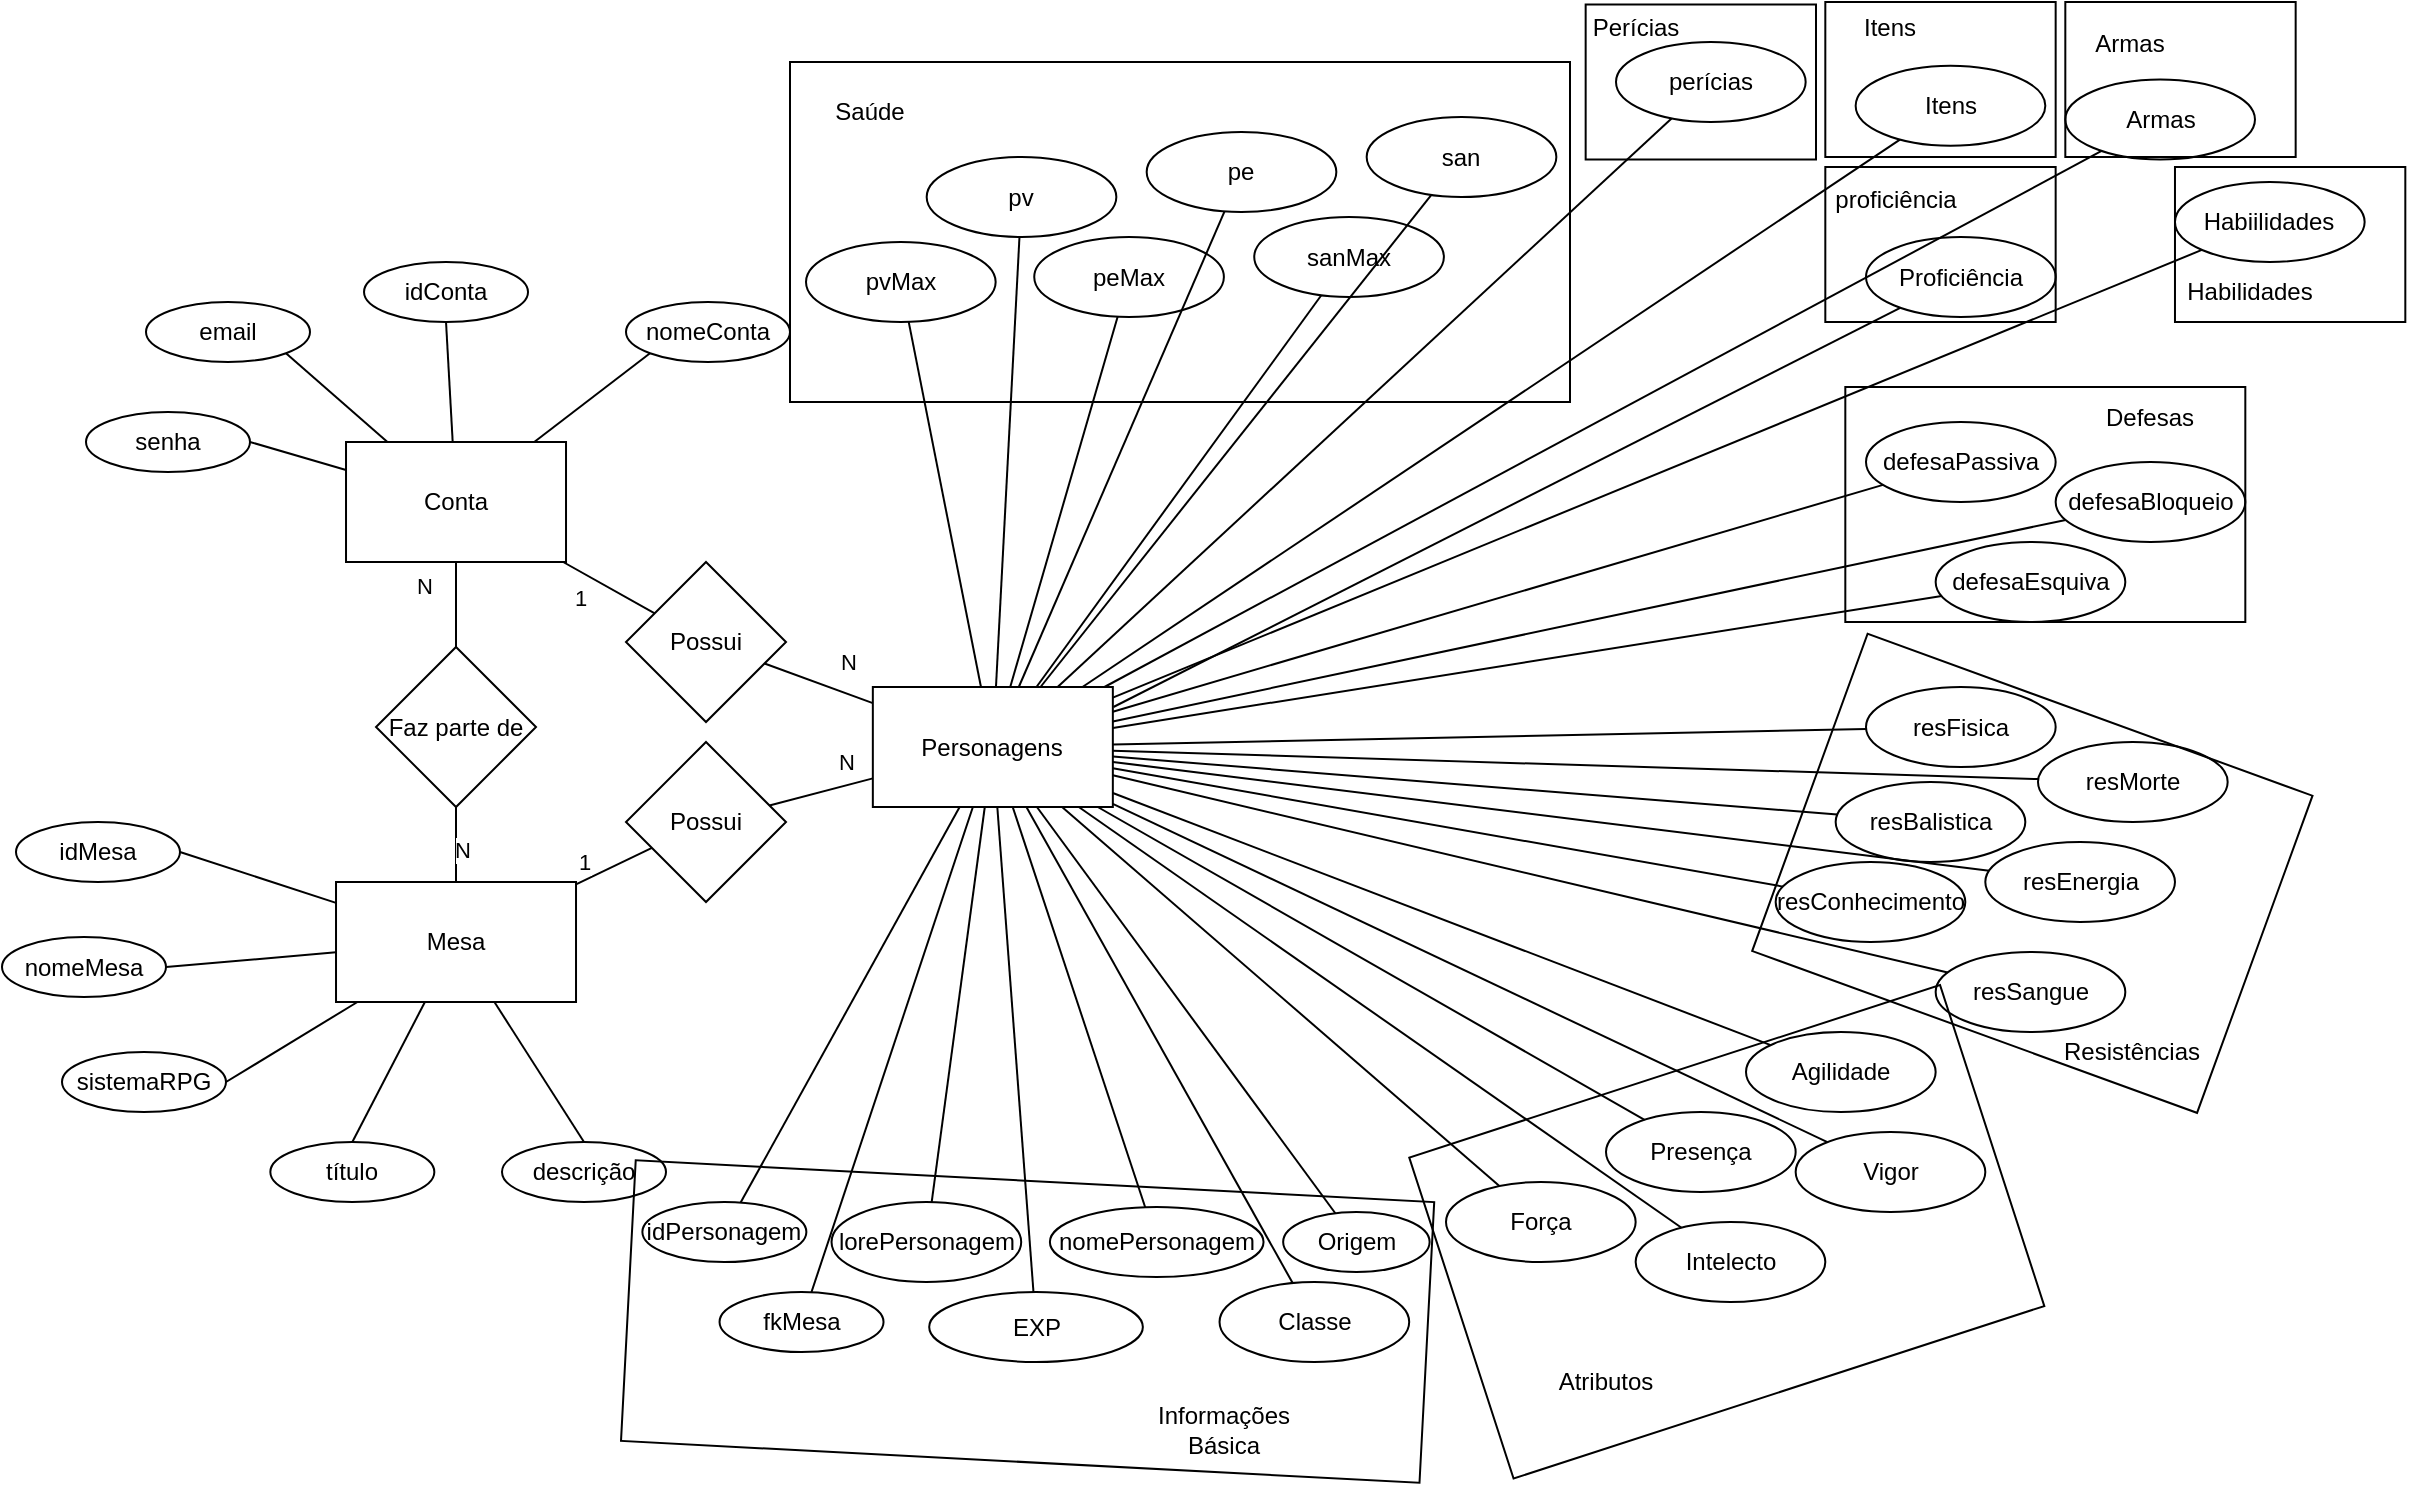 <mxfile version="20.2.6" type="device"><diagram id="F7ibZ8BHvDB5NBu9N915" name="Página-1"><mxGraphModel dx="771" dy="441" grid="1" gridSize="10" guides="1" tooltips="1" connect="1" arrows="1" fold="1" page="1" pageScale="1" pageWidth="827" pageHeight="1169" math="0" shadow="0"><root><mxCell id="0"/><mxCell id="1" parent="0"/><mxCell id="JYj54op4cwyVIE3G6r3q-1" value="Conta" style="rounded=0;whiteSpace=wrap;html=1;" vertex="1" parent="1"><mxGeometry x="300.01" y="250" width="110" height="60" as="geometry"/></mxCell><mxCell id="JYj54op4cwyVIE3G6r3q-2" value="Mesa" style="rounded=0;whiteSpace=wrap;html=1;" vertex="1" parent="1"><mxGeometry x="295.01" y="470" width="120" height="60" as="geometry"/></mxCell><mxCell id="JYj54op4cwyVIE3G6r3q-3" value="Personagens" style="rounded=0;whiteSpace=wrap;html=1;" vertex="1" parent="1"><mxGeometry x="563.42" y="372.5" width="120" height="60" as="geometry"/></mxCell><mxCell id="JYj54op4cwyVIE3G6r3q-6" value="" style="endArrow=none;html=1;rounded=0;" edge="1" parent="1" source="JYj54op4cwyVIE3G6r3q-89" target="JYj54op4cwyVIE3G6r3q-1"><mxGeometry width="50" height="50" relative="1" as="geometry"><mxPoint x="350.004" y="330" as="sourcePoint"/><mxPoint x="440" y="370" as="targetPoint"/></mxGeometry></mxCell><mxCell id="JYj54op4cwyVIE3G6r3q-14" value="N" style="edgeLabel;html=1;align=center;verticalAlign=middle;resizable=0;points=[];" vertex="1" connectable="0" parent="JYj54op4cwyVIE3G6r3q-6"><mxGeometry x="0.607" y="2" relative="1" as="geometry"><mxPoint x="-14" y="3" as="offset"/></mxGeometry></mxCell><mxCell id="JYj54op4cwyVIE3G6r3q-12" value="" style="endArrow=none;html=1;rounded=0;" edge="1" parent="1" source="JYj54op4cwyVIE3G6r3q-2" target="JYj54op4cwyVIE3G6r3q-89"><mxGeometry width="50" height="50" relative="1" as="geometry"><mxPoint x="324.681" y="334.681" as="sourcePoint"/><mxPoint x="350.004" y="385" as="targetPoint"/></mxGeometry></mxCell><mxCell id="JYj54op4cwyVIE3G6r3q-13" value="N" style="edgeLabel;html=1;align=center;verticalAlign=middle;resizable=0;points=[];" vertex="1" connectable="0" parent="JYj54op4cwyVIE3G6r3q-12"><mxGeometry x="-0.716" relative="1" as="geometry"><mxPoint x="3" y="-11" as="offset"/></mxGeometry></mxCell><mxCell id="JYj54op4cwyVIE3G6r3q-15" value="" style="endArrow=none;html=1;rounded=0;" edge="1" parent="1" source="JYj54op4cwyVIE3G6r3q-2" target="JYj54op4cwyVIE3G6r3q-88"><mxGeometry width="50" height="50" relative="1" as="geometry"><mxPoint x="470" y="490" as="sourcePoint"/><mxPoint x="460" y="470" as="targetPoint"/></mxGeometry></mxCell><mxCell id="JYj54op4cwyVIE3G6r3q-16" value="1" style="edgeLabel;html=1;align=center;verticalAlign=middle;resizable=0;points=[];" vertex="1" connectable="0" parent="JYj54op4cwyVIE3G6r3q-15"><mxGeometry x="-0.789" y="1" relative="1" as="geometry"><mxPoint y="-9" as="offset"/></mxGeometry></mxCell><mxCell id="JYj54op4cwyVIE3G6r3q-24" value="" style="endArrow=none;html=1;rounded=0;" edge="1" parent="1" source="JYj54op4cwyVIE3G6r3q-88" target="JYj54op4cwyVIE3G6r3q-3"><mxGeometry width="50" height="50" relative="1" as="geometry"><mxPoint x="551.853" y="471.21" as="sourcePoint"/><mxPoint x="500" y="447.982" as="targetPoint"/></mxGeometry></mxCell><mxCell id="JYj54op4cwyVIE3G6r3q-26" value="N" style="edgeLabel;html=1;align=center;verticalAlign=middle;resizable=0;points=[];" vertex="1" connectable="0" parent="JYj54op4cwyVIE3G6r3q-24"><mxGeometry x="0.766" relative="1" as="geometry"><mxPoint x="-7" y="-10" as="offset"/></mxGeometry></mxCell><mxCell id="JYj54op4cwyVIE3G6r3q-50" style="edgeStyle=none;rounded=0;orthogonalLoop=1;jettySize=auto;html=1;exitX=1;exitY=1;exitDx=0;exitDy=0;endArrow=none;endFill=0;" edge="1" parent="1" source="JYj54op4cwyVIE3G6r3q-29" target="JYj54op4cwyVIE3G6r3q-1"><mxGeometry relative="1" as="geometry"/></mxCell><mxCell id="JYj54op4cwyVIE3G6r3q-29" value="email&lt;span style=&quot;color: rgba(0, 0, 0, 0); font-family: monospace; font-size: 0px; text-align: start;&quot;&gt;%3CmxGraphModel%3E%3Croot%3E%3CmxCell%20id%3D%220%22%2F%3E%3CmxCell%20id%3D%221%22%20parent%3D%220%22%2F%3E%3CmxCell%20id%3D%222%22%20value%3D%22%22%20style%3D%22endArrow%3Dnone%3Bhtml%3D1%3Brounded%3D0%3B%22%20edge%3D%221%22%20parent%3D%221%22%3E%3CmxGeometry%20width%3D%2250%22%20height%3D%2250%22%20relative%3D%221%22%20as%3D%22geometry%22%3E%3CmxPoint%20x%3D%22410%22%20y%3D%22456.278%22%20as%3D%22sourcePoint%22%2F%3E%3CmxPoint%20x%3D%22490%22%20y%3D%22437.982%22%20as%3D%22targetPoint%22%2F%3E%3C%2FmxGeometry%3E%3C%2FmxCell%3E%3CmxCell%20id%3D%223%22%20value%3D%221%22%20style%3D%22edgeLabel%3Bhtml%3D1%3Balign%3Dcenter%3BverticalAlign%3Dmiddle%3Bresizable%3D0%3Bpoints%3D%5B%5D%3B%22%20vertex%3D%221%22%20connectable%3D%220%22%20parent%3D%222%22%3E%3CmxGeometry%20x%3D%22-0.789%22%20y%3D%221%22%20relative%3D%221%22%20as%3D%22geometry%22%3E%3CmxPoint%20y%3D%22-9%22%20as%3D%22offset%22%2F%3E%3C%2FmxGeometry%3E%3C%2FmxCell%3E%3CmxCell%20id%3D%224%22%20value%3D%22N%22%20style%3D%22edgeLabel%3Bhtml%3D1%3Balign%3Dcenter%3BverticalAlign%3Dmiddle%3Bresizable%3D0%3Bpoints%3D%5B%5D%3B%22%20vertex%3D%221%22%20connectable%3D%220%22%20parent%3D%222%22%3E%3CmxGeometry%20x%3D%220.766%22%20relative%3D%221%22%20as%3D%22geometry%22%3E%3CmxPoint%20y%3D%22-10%22%20as%3D%22offset%22%2F%3E%3C%2FmxGeometry%3E%3C%2FmxCell%3E%3C%2Froot%3E%3C%2FmxGraphModel%3E&lt;/span&gt;" style="ellipse;whiteSpace=wrap;html=1;" vertex="1" parent="1"><mxGeometry x="200" y="180" width="82" height="30" as="geometry"/></mxCell><mxCell id="JYj54op4cwyVIE3G6r3q-49" style="edgeStyle=none;rounded=0;orthogonalLoop=1;jettySize=auto;html=1;exitX=1;exitY=0.5;exitDx=0;exitDy=0;endArrow=none;endFill=0;" edge="1" parent="1" source="JYj54op4cwyVIE3G6r3q-30" target="JYj54op4cwyVIE3G6r3q-1"><mxGeometry relative="1" as="geometry"/></mxCell><mxCell id="JYj54op4cwyVIE3G6r3q-30" value="senha" style="ellipse;whiteSpace=wrap;html=1;" vertex="1" parent="1"><mxGeometry x="170" y="235" width="82" height="30" as="geometry"/></mxCell><mxCell id="JYj54op4cwyVIE3G6r3q-51" style="edgeStyle=none;rounded=0;orthogonalLoop=1;jettySize=auto;html=1;exitX=0.5;exitY=1;exitDx=0;exitDy=0;endArrow=none;endFill=0;" edge="1" parent="1" source="JYj54op4cwyVIE3G6r3q-32" target="JYj54op4cwyVIE3G6r3q-1"><mxGeometry relative="1" as="geometry"/></mxCell><mxCell id="JYj54op4cwyVIE3G6r3q-32" value="idConta" style="ellipse;whiteSpace=wrap;html=1;" vertex="1" parent="1"><mxGeometry x="309.01" y="160" width="82" height="30" as="geometry"/></mxCell><mxCell id="JYj54op4cwyVIE3G6r3q-44" style="edgeStyle=none;rounded=0;orthogonalLoop=1;jettySize=auto;html=1;exitX=1;exitY=0.5;exitDx=0;exitDy=0;endArrow=none;endFill=0;" edge="1" parent="1" source="JYj54op4cwyVIE3G6r3q-33" target="JYj54op4cwyVIE3G6r3q-2"><mxGeometry relative="1" as="geometry"><mxPoint x="270" y="470" as="targetPoint"/></mxGeometry></mxCell><mxCell id="JYj54op4cwyVIE3G6r3q-33" value="idMesa" style="ellipse;whiteSpace=wrap;html=1;" vertex="1" parent="1"><mxGeometry x="135.0" y="440" width="82" height="30" as="geometry"/></mxCell><mxCell id="JYj54op4cwyVIE3G6r3q-45" style="edgeStyle=none;rounded=0;orthogonalLoop=1;jettySize=auto;html=1;exitX=1;exitY=0.5;exitDx=0;exitDy=0;endArrow=none;endFill=0;" edge="1" parent="1" source="JYj54op4cwyVIE3G6r3q-35" target="JYj54op4cwyVIE3G6r3q-2"><mxGeometry relative="1" as="geometry"><mxPoint x="250" y="500" as="targetPoint"/></mxGeometry></mxCell><mxCell id="JYj54op4cwyVIE3G6r3q-35" value="nomeMesa" style="ellipse;whiteSpace=wrap;html=1;" vertex="1" parent="1"><mxGeometry x="128.0" y="497.5" width="82" height="30" as="geometry"/></mxCell><mxCell id="JYj54op4cwyVIE3G6r3q-52" style="edgeStyle=none;rounded=0;orthogonalLoop=1;jettySize=auto;html=1;exitX=0;exitY=1;exitDx=0;exitDy=0;endArrow=none;endFill=0;" edge="1" parent="1" source="JYj54op4cwyVIE3G6r3q-36" target="JYj54op4cwyVIE3G6r3q-1"><mxGeometry relative="1" as="geometry"/></mxCell><mxCell id="JYj54op4cwyVIE3G6r3q-36" value="nomeConta" style="ellipse;whiteSpace=wrap;html=1;" vertex="1" parent="1"><mxGeometry x="440" y="180" width="82" height="30" as="geometry"/></mxCell><mxCell id="JYj54op4cwyVIE3G6r3q-46" style="edgeStyle=none;rounded=0;orthogonalLoop=1;jettySize=auto;html=1;exitX=1;exitY=0.5;exitDx=0;exitDy=0;endArrow=none;endFill=0;" edge="1" parent="1" source="JYj54op4cwyVIE3G6r3q-37" target="JYj54op4cwyVIE3G6r3q-2"><mxGeometry relative="1" as="geometry"/></mxCell><mxCell id="JYj54op4cwyVIE3G6r3q-37" value="sistemaRPG" style="ellipse;whiteSpace=wrap;html=1;" vertex="1" parent="1"><mxGeometry x="158.0" y="555" width="82" height="30" as="geometry"/></mxCell><mxCell id="JYj54op4cwyVIE3G6r3q-47" style="edgeStyle=none;rounded=0;orthogonalLoop=1;jettySize=auto;html=1;exitX=0.5;exitY=0;exitDx=0;exitDy=0;endArrow=none;endFill=0;" edge="1" parent="1" source="JYj54op4cwyVIE3G6r3q-38" target="JYj54op4cwyVIE3G6r3q-2"><mxGeometry relative="1" as="geometry"/></mxCell><mxCell id="JYj54op4cwyVIE3G6r3q-38" value="título" style="ellipse;whiteSpace=wrap;html=1;" vertex="1" parent="1"><mxGeometry x="262.17" y="600" width="82" height="30" as="geometry"/></mxCell><mxCell id="JYj54op4cwyVIE3G6r3q-48" style="edgeStyle=none;rounded=0;orthogonalLoop=1;jettySize=auto;html=1;exitX=0.5;exitY=0;exitDx=0;exitDy=0;endArrow=none;endFill=0;" edge="1" parent="1" source="JYj54op4cwyVIE3G6r3q-39" target="JYj54op4cwyVIE3G6r3q-2"><mxGeometry relative="1" as="geometry"/></mxCell><mxCell id="JYj54op4cwyVIE3G6r3q-39" value="descrição" style="ellipse;whiteSpace=wrap;html=1;" vertex="1" parent="1"><mxGeometry x="378" y="600" width="82" height="30" as="geometry"/></mxCell><mxCell id="JYj54op4cwyVIE3G6r3q-106" style="edgeStyle=none;rounded=0;orthogonalLoop=1;jettySize=auto;html=1;endArrow=none;endFill=0;" edge="1" parent="1" source="JYj54op4cwyVIE3G6r3q-64" target="JYj54op4cwyVIE3G6r3q-3"><mxGeometry relative="1" as="geometry"/></mxCell><mxCell id="JYj54op4cwyVIE3G6r3q-64" value="idPersonagem" style="ellipse;whiteSpace=wrap;html=1;" vertex="1" parent="1"><mxGeometry x="448.19" y="630" width="82" height="30" as="geometry"/></mxCell><mxCell id="JYj54op4cwyVIE3G6r3q-65" value="nomePersonagem" style="ellipse;whiteSpace=wrap;html=1;" vertex="1" parent="1"><mxGeometry x="651.94" y="632.5" width="106.83" height="35" as="geometry"/></mxCell><mxCell id="JYj54op4cwyVIE3G6r3q-66" value="lorePersonagem" style="ellipse;whiteSpace=wrap;html=1;" vertex="1" parent="1"><mxGeometry x="542.77" y="630" width="94.83" height="40" as="geometry"/></mxCell><mxCell id="JYj54op4cwyVIE3G6r3q-68" value="Força&lt;span style=&quot;color: rgba(0, 0, 0, 0); font-family: monospace; font-size: 0px; text-align: start;&quot;&gt;%3CmxGraphModel%3E%3Croot%3E%3CmxCell%20id%3D%220%22%2F%3E%3CmxCell%20id%3D%221%22%20parent%3D%220%22%2F%3E%3CmxCell%20id%3D%222%22%20value%3D%22Agilidade%22%20style%3D%22ellipse%3BwhiteSpace%3Dwrap%3Bhtml%3D1%3B%22%20vertex%3D%221%22%20parent%3D%221%22%3E%3CmxGeometry%20x%3D%22642.59%22%20y%3D%22670%22%20width%3D%2294.83%22%20height%3D%2240%22%20as%3D%22geometry%22%2F%3E%3C%2FmxCell%3E%3C%2Froot%3E%3C%2FmxGraphModel%3E&lt;/span&gt;" style="ellipse;whiteSpace=wrap;html=1;" vertex="1" parent="1"><mxGeometry x="850" y="620" width="94.83" height="40" as="geometry"/></mxCell><mxCell id="JYj54op4cwyVIE3G6r3q-69" style="edgeStyle=none;rounded=0;orthogonalLoop=1;jettySize=auto;html=1;exitX=0.5;exitY=1;exitDx=0;exitDy=0;endArrow=none;endFill=0;" edge="1" parent="1" source="JYj54op4cwyVIE3G6r3q-68" target="JYj54op4cwyVIE3G6r3q-68"><mxGeometry relative="1" as="geometry"/></mxCell><mxCell id="JYj54op4cwyVIE3G6r3q-70" value="Intelecto" style="ellipse;whiteSpace=wrap;html=1;" vertex="1" parent="1"><mxGeometry x="944.83" y="640" width="94.83" height="40" as="geometry"/></mxCell><mxCell id="JYj54op4cwyVIE3G6r3q-71" value="Presença" style="ellipse;whiteSpace=wrap;html=1;" vertex="1" parent="1"><mxGeometry x="930" y="585" width="94.83" height="40" as="geometry"/></mxCell><mxCell id="JYj54op4cwyVIE3G6r3q-72" value="Vigor" style="ellipse;whiteSpace=wrap;html=1;" vertex="1" parent="1"><mxGeometry x="1024.83" y="595" width="94.83" height="40" as="geometry"/></mxCell><mxCell id="JYj54op4cwyVIE3G6r3q-73" value="EXP" style="ellipse;whiteSpace=wrap;html=1;" vertex="1" parent="1"><mxGeometry x="591.6" y="675" width="106.83" height="35" as="geometry"/></mxCell><mxCell id="JYj54op4cwyVIE3G6r3q-107" style="edgeStyle=none;rounded=0;orthogonalLoop=1;jettySize=auto;html=1;endArrow=none;endFill=0;" edge="1" parent="1" source="JYj54op4cwyVIE3G6r3q-75" target="JYj54op4cwyVIE3G6r3q-3"><mxGeometry relative="1" as="geometry"/></mxCell><mxCell id="JYj54op4cwyVIE3G6r3q-75" value="fkMesa" style="ellipse;whiteSpace=wrap;html=1;" vertex="1" parent="1"><mxGeometry x="486.77" y="675" width="82" height="30" as="geometry"/></mxCell><mxCell id="JYj54op4cwyVIE3G6r3q-77" value="Classe" style="ellipse;whiteSpace=wrap;html=1;" vertex="1" parent="1"><mxGeometry x="736.77" y="670" width="94.83" height="40" as="geometry"/></mxCell><mxCell id="JYj54op4cwyVIE3G6r3q-81" value="" style="endArrow=none;html=1;rounded=0;" edge="1" parent="1" source="JYj54op4cwyVIE3G6r3q-1" target="JYj54op4cwyVIE3G6r3q-85"><mxGeometry width="50" height="50" relative="1" as="geometry"><mxPoint x="410" y="320" as="sourcePoint"/><mxPoint x="478.332" y="330.005" as="targetPoint"/></mxGeometry></mxCell><mxCell id="JYj54op4cwyVIE3G6r3q-82" value="1" style="edgeLabel;html=1;align=center;verticalAlign=middle;resizable=0;points=[];" vertex="1" connectable="0" parent="JYj54op4cwyVIE3G6r3q-81"><mxGeometry x="-0.789" y="1" relative="1" as="geometry"><mxPoint x="3" y="16" as="offset"/></mxGeometry></mxCell><mxCell id="JYj54op4cwyVIE3G6r3q-83" value="" style="endArrow=none;html=1;rounded=0;" edge="1" parent="1" source="JYj54op4cwyVIE3G6r3q-85" target="JYj54op4cwyVIE3G6r3q-3"><mxGeometry width="50" height="50" relative="1" as="geometry"><mxPoint x="565.252" y="327.335" as="sourcePoint"/><mxPoint x="640" y="410" as="targetPoint"/></mxGeometry></mxCell><mxCell id="JYj54op4cwyVIE3G6r3q-84" value="N" style="edgeLabel;html=1;align=center;verticalAlign=middle;resizable=0;points=[];" vertex="1" connectable="0" parent="JYj54op4cwyVIE3G6r3q-83"><mxGeometry x="-0.789" y="1" relative="1" as="geometry"><mxPoint x="35" y="-2" as="offset"/></mxGeometry></mxCell><mxCell id="JYj54op4cwyVIE3G6r3q-85" value="Possui" style="rhombus;whiteSpace=wrap;html=1;" vertex="1" parent="1"><mxGeometry x="440" y="310" width="80" height="80" as="geometry"/></mxCell><mxCell id="JYj54op4cwyVIE3G6r3q-88" value="Possui" style="rhombus;whiteSpace=wrap;html=1;" vertex="1" parent="1"><mxGeometry x="440" y="400" width="80" height="80" as="geometry"/></mxCell><mxCell id="JYj54op4cwyVIE3G6r3q-89" value="Faz parte de" style="rhombus;whiteSpace=wrap;html=1;" vertex="1" parent="1"><mxGeometry x="315.01" y="352.5" width="80" height="80" as="geometry"/></mxCell><mxCell id="JYj54op4cwyVIE3G6r3q-93" value="pvMax" style="ellipse;whiteSpace=wrap;html=1;" vertex="1" parent="1"><mxGeometry x="530.0" y="150" width="94.83" height="40" as="geometry"/></mxCell><mxCell id="JYj54op4cwyVIE3G6r3q-94" value="pv" style="ellipse;whiteSpace=wrap;html=1;" vertex="1" parent="1"><mxGeometry x="590.34" y="107.5" width="94.83" height="40" as="geometry"/></mxCell><mxCell id="JYj54op4cwyVIE3G6r3q-95" value="peMax" style="ellipse;whiteSpace=wrap;html=1;" vertex="1" parent="1"><mxGeometry x="644.12" y="147.5" width="94.83" height="40" as="geometry"/></mxCell><mxCell id="JYj54op4cwyVIE3G6r3q-96" value="pe" style="ellipse;whiteSpace=wrap;html=1;" vertex="1" parent="1"><mxGeometry x="700.34" y="95" width="94.83" height="40" as="geometry"/></mxCell><mxCell id="JYj54op4cwyVIE3G6r3q-97" value="sanMax&lt;span style=&quot;color: rgba(0, 0, 0, 0); font-family: monospace; font-size: 0px; text-align: start;&quot;&gt;%3CmxGraphModel%3E%3Croot%3E%3CmxCell%20id%3D%220%22%2F%3E%3CmxCell%20id%3D%221%22%20parent%3D%220%22%2F%3E%3CmxCell%20id%3D%222%22%20value%3D%22peMax%22%20style%3D%22ellipse%3BwhiteSpace%3Dwrap%3Bhtml%3D1%3B%22%20vertex%3D%221%22%20parent%3D%221%22%3E%3CmxGeometry%20x%3D%22960%22%20y%3D%22410%22%20width%3D%2294.83%22%20height%3D%2240%22%20as%3D%22geometry%22%2F%3E%3C%2FmxCell%3E%3C%2Froot%3E%3C%2FmxGraphModel%3E&lt;/span&gt;" style="ellipse;whiteSpace=wrap;html=1;" vertex="1" parent="1"><mxGeometry x="754.12" y="137.5" width="94.83" height="40" as="geometry"/></mxCell><mxCell id="JYj54op4cwyVIE3G6r3q-98" value="san" style="ellipse;whiteSpace=wrap;html=1;" vertex="1" parent="1"><mxGeometry x="810.34" y="87.5" width="94.83" height="40" as="geometry"/></mxCell><mxCell id="JYj54op4cwyVIE3G6r3q-99" value="defesaPassiva" style="ellipse;whiteSpace=wrap;html=1;" vertex="1" parent="1"><mxGeometry x="1060.0" y="240" width="94.83" height="40" as="geometry"/></mxCell><mxCell id="JYj54op4cwyVIE3G6r3q-100" value="defesaBloqueio" style="ellipse;whiteSpace=wrap;html=1;" vertex="1" parent="1"><mxGeometry x="1154.83" y="260" width="94.83" height="40" as="geometry"/></mxCell><mxCell id="JYj54op4cwyVIE3G6r3q-101" value="defesaEsquiva" style="ellipse;whiteSpace=wrap;html=1;" vertex="1" parent="1"><mxGeometry x="1094.83" y="300" width="94.83" height="40" as="geometry"/></mxCell><mxCell id="JYj54op4cwyVIE3G6r3q-103" value="perícias" style="ellipse;whiteSpace=wrap;html=1;" vertex="1" parent="1"><mxGeometry x="935.0" y="50" width="94.83" height="40" as="geometry"/></mxCell><mxCell id="JYj54op4cwyVIE3G6r3q-108" style="edgeStyle=none;rounded=0;orthogonalLoop=1;jettySize=auto;html=1;endArrow=none;endFill=0;" edge="1" parent="1" source="JYj54op4cwyVIE3G6r3q-73" target="JYj54op4cwyVIE3G6r3q-3"><mxGeometry relative="1" as="geometry"><mxPoint x="622.243" y="545.007" as="sourcePoint"/><mxPoint x="630.894" y="442.5" as="targetPoint"/></mxGeometry></mxCell><mxCell id="JYj54op4cwyVIE3G6r3q-109" style="edgeStyle=none;rounded=0;orthogonalLoop=1;jettySize=auto;html=1;endArrow=none;endFill=0;" edge="1" parent="1" source="JYj54op4cwyVIE3G6r3q-65" target="JYj54op4cwyVIE3G6r3q-3"><mxGeometry relative="1" as="geometry"><mxPoint x="714.537" y="540.367" as="sourcePoint"/><mxPoint x="652.453" y="442.5" as="targetPoint"/></mxGeometry></mxCell><mxCell id="JYj54op4cwyVIE3G6r3q-110" style="edgeStyle=none;rounded=0;orthogonalLoop=1;jettySize=auto;html=1;endArrow=none;endFill=0;" edge="1" parent="1" source="JYj54op4cwyVIE3G6r3q-77" target="JYj54op4cwyVIE3G6r3q-3"><mxGeometry relative="1" as="geometry"><mxPoint x="819.169" y="531.907" as="sourcePoint"/><mxPoint x="680.086" y="442.5" as="targetPoint"/></mxGeometry></mxCell><mxCell id="JYj54op4cwyVIE3G6r3q-111" style="edgeStyle=none;rounded=0;orthogonalLoop=1;jettySize=auto;html=1;endArrow=none;endFill=0;" edge="1" parent="1" source="JYj54op4cwyVIE3G6r3q-157" target="JYj54op4cwyVIE3G6r3q-3"><mxGeometry relative="1" as="geometry"><mxPoint x="901.063" y="507.159" as="sourcePoint"/><mxPoint x="693.42" y="433.717" as="targetPoint"/></mxGeometry></mxCell><mxCell id="JYj54op4cwyVIE3G6r3q-112" style="edgeStyle=none;rounded=0;orthogonalLoop=1;jettySize=auto;html=1;endArrow=none;endFill=0;" edge="1" parent="1" source="JYj54op4cwyVIE3G6r3q-72" target="JYj54op4cwyVIE3G6r3q-3"><mxGeometry relative="1" as="geometry"><mxPoint x="930.102" y="421.186" as="sourcePoint"/><mxPoint x="693.42" y="414.244" as="targetPoint"/></mxGeometry></mxCell><mxCell id="JYj54op4cwyVIE3G6r3q-113" style="edgeStyle=none;rounded=0;orthogonalLoop=1;jettySize=auto;html=1;endArrow=none;endFill=0;" edge="1" parent="1" source="JYj54op4cwyVIE3G6r3q-71" target="JYj54op4cwyVIE3G6r3q-3"><mxGeometry relative="1" as="geometry"><mxPoint x="1031.916" y="516.982" as="sourcePoint"/><mxPoint x="693.42" y="428.224" as="targetPoint"/></mxGeometry></mxCell><mxCell id="JYj54op4cwyVIE3G6r3q-114" style="edgeStyle=none;rounded=0;orthogonalLoop=1;jettySize=auto;html=1;endArrow=none;endFill=0;" edge="1" parent="1" source="JYj54op4cwyVIE3G6r3q-70" target="JYj54op4cwyVIE3G6r3q-3"><mxGeometry relative="1" as="geometry"><mxPoint x="1022.325" y="561.549" as="sourcePoint"/><mxPoint x="693.42" y="435.496" as="targetPoint"/></mxGeometry></mxCell><mxCell id="JYj54op4cwyVIE3G6r3q-115" style="edgeStyle=none;rounded=0;orthogonalLoop=1;jettySize=auto;html=1;endArrow=none;endFill=0;" edge="1" parent="1" source="JYj54op4cwyVIE3G6r3q-68" target="JYj54op4cwyVIE3G6r3q-3"><mxGeometry relative="1" as="geometry"><mxPoint x="987.783" y="599.387" as="sourcePoint"/><mxPoint x="690.308" y="442.5" as="targetPoint"/></mxGeometry></mxCell><mxCell id="JYj54op4cwyVIE3G6r3q-116" style="edgeStyle=none;rounded=0;orthogonalLoop=1;jettySize=auto;html=1;endArrow=none;endFill=0;" edge="1" parent="1" source="JYj54op4cwyVIE3G6r3q-66" target="JYj54op4cwyVIE3G6r3q-3"><mxGeometry relative="1" as="geometry"><mxPoint x="939.354" y="642.565" as="sourcePoint"/><mxPoint x="673.319" y="442.5" as="targetPoint"/></mxGeometry></mxCell><mxCell id="JYj54op4cwyVIE3G6r3q-117" style="edgeStyle=none;rounded=0;orthogonalLoop=1;jettySize=auto;html=1;endArrow=none;endFill=0;" edge="1" parent="1" source="JYj54op4cwyVIE3G6r3q-101" target="JYj54op4cwyVIE3G6r3q-3"><mxGeometry relative="1" as="geometry"><mxPoint x="695.404" y="680.094" as="sourcePoint"/><mxPoint x="640.368" y="442.5" as="targetPoint"/></mxGeometry></mxCell><mxCell id="JYj54op4cwyVIE3G6r3q-118" style="edgeStyle=none;rounded=0;orthogonalLoop=1;jettySize=auto;html=1;endArrow=none;endFill=0;" edge="1" parent="1" source="JYj54op4cwyVIE3G6r3q-100" target="JYj54op4cwyVIE3G6r3q-3"><mxGeometry relative="1" as="geometry"><mxPoint x="778.841" y="410.433" as="sourcePoint"/><mxPoint x="693.42" y="411.722" as="targetPoint"/></mxGeometry></mxCell><mxCell id="JYj54op4cwyVIE3G6r3q-119" style="edgeStyle=none;rounded=0;orthogonalLoop=1;jettySize=auto;html=1;endArrow=none;endFill=0;" edge="1" parent="1" source="JYj54op4cwyVIE3G6r3q-99" target="JYj54op4cwyVIE3G6r3q-3"><mxGeometry relative="1" as="geometry"><mxPoint x="784.171" y="379.222" as="sourcePoint"/><mxPoint x="693.42" y="399.276" as="targetPoint"/></mxGeometry></mxCell><mxCell id="JYj54op4cwyVIE3G6r3q-120" style="edgeStyle=none;rounded=0;orthogonalLoop=1;jettySize=auto;html=1;endArrow=none;endFill=0;" edge="1" parent="1" source="JYj54op4cwyVIE3G6r3q-94" target="JYj54op4cwyVIE3G6r3q-3"><mxGeometry relative="1" as="geometry"><mxPoint x="789.457" y="344.309" as="sourcePoint"/><mxPoint x="693.42" y="386.332" as="targetPoint"/></mxGeometry></mxCell><mxCell id="JYj54op4cwyVIE3G6r3q-121" style="edgeStyle=none;rounded=0;orthogonalLoop=1;jettySize=auto;html=1;endArrow=none;endFill=0;" edge="1" parent="1" source="JYj54op4cwyVIE3G6r3q-96" target="JYj54op4cwyVIE3G6r3q-3"><mxGeometry relative="1" as="geometry"><mxPoint x="637.357" y="249.999" as="sourcePoint"/><mxPoint x="634.133" y="382.5" as="targetPoint"/></mxGeometry></mxCell><mxCell id="JYj54op4cwyVIE3G6r3q-122" style="edgeStyle=none;rounded=0;orthogonalLoop=1;jettySize=auto;html=1;endArrow=none;endFill=0;" edge="1" parent="1" source="JYj54op4cwyVIE3G6r3q-98" target="JYj54op4cwyVIE3G6r3q-3"><mxGeometry relative="1" as="geometry"><mxPoint x="736.404" y="236.918" as="sourcePoint"/><mxPoint x="651.01" y="382.5" as="targetPoint"/></mxGeometry></mxCell><mxCell id="JYj54op4cwyVIE3G6r3q-123" style="edgeStyle=none;rounded=0;orthogonalLoop=1;jettySize=auto;html=1;endArrow=none;endFill=0;" edge="1" parent="1" source="JYj54op4cwyVIE3G6r3q-93" target="JYj54op4cwyVIE3G6r3q-3"><mxGeometry relative="1" as="geometry"><mxPoint x="837.662" y="228.115" as="sourcePoint"/><mxPoint x="666.655" y="382.5" as="targetPoint"/></mxGeometry></mxCell><mxCell id="JYj54op4cwyVIE3G6r3q-124" style="edgeStyle=none;rounded=0;orthogonalLoop=1;jettySize=auto;html=1;endArrow=none;endFill=0;" edge="1" parent="1" source="JYj54op4cwyVIE3G6r3q-95" target="JYj54op4cwyVIE3G6r3q-3"><mxGeometry relative="1" as="geometry"><mxPoint x="785.696" y="287.778" as="sourcePoint"/><mxPoint x="670.051" y="382.5" as="targetPoint"/></mxGeometry></mxCell><mxCell id="JYj54op4cwyVIE3G6r3q-125" style="edgeStyle=none;rounded=0;orthogonalLoop=1;jettySize=auto;html=1;endArrow=none;endFill=0;" edge="1" parent="1" source="JYj54op4cwyVIE3G6r3q-97" target="JYj54op4cwyVIE3G6r3q-3"><mxGeometry relative="1" as="geometry"><mxPoint x="888.134" y="275.731" as="sourcePoint"/><mxPoint x="689.288" y="382.5" as="targetPoint"/></mxGeometry></mxCell><mxCell id="JYj54op4cwyVIE3G6r3q-127" value="resBalistica" style="ellipse;whiteSpace=wrap;html=1;strokeColor=default;" vertex="1" parent="1"><mxGeometry x="1044.83" y="420" width="94.83" height="40" as="geometry"/></mxCell><mxCell id="JYj54op4cwyVIE3G6r3q-128" value="resFisica" style="ellipse;whiteSpace=wrap;html=1;strokeColor=default;" vertex="1" parent="1"><mxGeometry x="1060.0" y="372.5" width="94.83" height="40" as="geometry"/></mxCell><mxCell id="JYj54op4cwyVIE3G6r3q-129" value="resSangue" style="ellipse;whiteSpace=wrap;html=1;strokeColor=default;" vertex="1" parent="1"><mxGeometry x="1094.83" y="505" width="94.83" height="40" as="geometry"/></mxCell><mxCell id="JYj54op4cwyVIE3G6r3q-130" value="resMorte" style="ellipse;whiteSpace=wrap;html=1;strokeColor=default;" vertex="1" parent="1"><mxGeometry x="1146" y="400" width="94.83" height="40" as="geometry"/></mxCell><mxCell id="JYj54op4cwyVIE3G6r3q-131" value="resEnergia" style="ellipse;whiteSpace=wrap;html=1;strokeColor=default;" vertex="1" parent="1"><mxGeometry x="1119.66" y="450" width="94.83" height="40" as="geometry"/></mxCell><mxCell id="JYj54op4cwyVIE3G6r3q-132" value="resConhecimento" style="ellipse;whiteSpace=wrap;html=1;strokeColor=default;" vertex="1" parent="1"><mxGeometry x="1014.83" y="460" width="94.83" height="40" as="geometry"/></mxCell><mxCell id="JYj54op4cwyVIE3G6r3q-133" style="edgeStyle=none;rounded=0;orthogonalLoop=1;jettySize=auto;html=1;endArrow=none;endFill=0;" edge="1" parent="1" source="JYj54op4cwyVIE3G6r3q-128" target="JYj54op4cwyVIE3G6r3q-3"><mxGeometry relative="1" as="geometry"><mxPoint x="980.767" y="196.542" as="sourcePoint"/><mxPoint x="681.677" y="382.5" as="targetPoint"/></mxGeometry></mxCell><mxCell id="JYj54op4cwyVIE3G6r3q-134" style="edgeStyle=none;rounded=0;orthogonalLoop=1;jettySize=auto;html=1;endArrow=none;endFill=0;" edge="1" parent="1" source="JYj54op4cwyVIE3G6r3q-127" target="JYj54op4cwyVIE3G6r3q-3"><mxGeometry relative="1" as="geometry"><mxPoint x="1002.084" y="273.338" as="sourcePoint"/><mxPoint x="693.42" y="389.851" as="targetPoint"/></mxGeometry></mxCell><mxCell id="JYj54op4cwyVIE3G6r3q-135" style="edgeStyle=none;rounded=0;orthogonalLoop=1;jettySize=auto;html=1;endArrow=none;endFill=0;" edge="1" parent="1" source="JYj54op4cwyVIE3G6r3q-130" target="JYj54op4cwyVIE3G6r3q-3"><mxGeometry relative="1" as="geometry"><mxPoint x="1016.771" y="320.3" as="sourcePoint"/><mxPoint x="703.42" y="399.851" as="targetPoint"/></mxGeometry></mxCell><mxCell id="JYj54op4cwyVIE3G6r3q-136" style="edgeStyle=none;rounded=0;orthogonalLoop=1;jettySize=auto;html=1;endArrow=none;endFill=0;" edge="1" parent="1" source="JYj54op4cwyVIE3G6r3q-131" target="JYj54op4cwyVIE3G6r3q-3"><mxGeometry relative="1" as="geometry"><mxPoint x="1026.771" y="330.3" as="sourcePoint"/><mxPoint x="713.42" y="409.851" as="targetPoint"/></mxGeometry></mxCell><mxCell id="JYj54op4cwyVIE3G6r3q-137" style="edgeStyle=none;rounded=0;orthogonalLoop=1;jettySize=auto;html=1;endArrow=none;endFill=0;" edge="1" parent="1" source="JYj54op4cwyVIE3G6r3q-129" target="JYj54op4cwyVIE3G6r3q-3"><mxGeometry relative="1" as="geometry"><mxPoint x="1036.771" y="340.3" as="sourcePoint"/><mxPoint x="723.42" y="419.851" as="targetPoint"/></mxGeometry></mxCell><mxCell id="JYj54op4cwyVIE3G6r3q-138" style="edgeStyle=none;rounded=0;orthogonalLoop=1;jettySize=auto;html=1;endArrow=none;endFill=0;" edge="1" parent="1" source="JYj54op4cwyVIE3G6r3q-132" target="JYj54op4cwyVIE3G6r3q-3"><mxGeometry relative="1" as="geometry"><mxPoint x="1046.771" y="350.3" as="sourcePoint"/><mxPoint x="733.42" y="429.851" as="targetPoint"/></mxGeometry></mxCell><mxCell id="JYj54op4cwyVIE3G6r3q-141" value="Agilidade" style="ellipse;whiteSpace=wrap;html=1;" vertex="1" parent="1"><mxGeometry x="1000.0" y="545" width="94.83" height="40" as="geometry"/></mxCell><mxCell id="JYj54op4cwyVIE3G6r3q-142" style="edgeStyle=none;rounded=0;orthogonalLoop=1;jettySize=auto;html=1;endArrow=none;endFill=0;" edge="1" parent="1" source="JYj54op4cwyVIE3G6r3q-141" target="JYj54op4cwyVIE3G6r3q-3"><mxGeometry relative="1" as="geometry"><mxPoint x="1050.654" y="610.086" as="sourcePoint"/><mxPoint x="693.42" y="440.908" as="targetPoint"/></mxGeometry></mxCell><mxCell id="JYj54op4cwyVIE3G6r3q-143" value="" style="rounded=0;whiteSpace=wrap;html=1;strokeColor=default;fillColor=none;" vertex="1" parent="1"><mxGeometry x="522" y="60" width="390" height="170" as="geometry"/></mxCell><mxCell id="JYj54op4cwyVIE3G6r3q-144" value="" style="rounded=0;whiteSpace=wrap;html=1;strokeColor=default;fillColor=none;" vertex="1" parent="1"><mxGeometry x="1049.66" y="222.5" width="200" height="117.5" as="geometry"/></mxCell><mxCell id="JYj54op4cwyVIE3G6r3q-145" value="" style="rounded=0;whiteSpace=wrap;html=1;strokeColor=default;fillColor=none;rotation=20;" vertex="1" parent="1"><mxGeometry x="1024.81" y="381.31" width="236.72" height="168.75" as="geometry"/></mxCell><mxCell id="JYj54op4cwyVIE3G6r3q-146" value="" style="rounded=0;whiteSpace=wrap;html=1;strokeColor=default;fillColor=none;rotation=-18;" vertex="1" parent="1"><mxGeometry x="850.88" y="560.52" width="279.04" height="168.75" as="geometry"/></mxCell><mxCell id="JYj54op4cwyVIE3G6r3q-147" value="" style="rounded=0;whiteSpace=wrap;html=1;strokeColor=default;fillColor=none;rotation=3;fillOpacity=100;verticalAlign=bottom;" vertex="1" parent="1"><mxGeometry x="440.91" y="619.5" width="399.79" height="140.52" as="geometry"/></mxCell><mxCell id="JYj54op4cwyVIE3G6r3q-148" value="Informações Básica" style="text;html=1;strokeColor=none;fillColor=none;align=center;verticalAlign=middle;whiteSpace=wrap;rounded=0;" vertex="1" parent="1"><mxGeometry x="708.58" y="729.27" width="60" height="30" as="geometry"/></mxCell><mxCell id="JYj54op4cwyVIE3G6r3q-149" value="Atributos&lt;span style=&quot;color: rgba(0, 0, 0, 0); font-family: monospace; font-size: 0px; text-align: start;&quot;&gt;%3CmxGraphModel%3E%3Croot%3E%3CmxCell%20id%3D%220%22%2F%3E%3CmxCell%20id%3D%221%22%20parent%3D%220%22%2F%3E%3CmxCell%20id%3D%222%22%20style%3D%22edgeStyle%3Dnone%3Brounded%3D0%3BorthogonalLoop%3D1%3BjettySize%3Dauto%3Bhtml%3D1%3BendArrow%3Dnone%3BendFill%3D0%3B%22%20edge%3D%221%22%20parent%3D%221%22%3E%3CmxGeometry%20relative%3D%221%22%20as%3D%22geometry%22%3E%3CmxPoint%20x%3D%22773.316%22%20y%3D%22670.533%22%20as%3D%22sourcePoint%22%2F%3E%3CmxPoint%20x%3D%22640.195%22%20y%3D%22432.5%22%20as%3D%22targetPoint%22%2F%3E%3C%2FmxGeometry%3E%3C%2FmxCell%3E%3C%2Froot%3E%3C%2FmxGraphModel%3E&lt;/span&gt;" style="text;html=1;strokeColor=none;fillColor=none;align=center;verticalAlign=middle;whiteSpace=wrap;rounded=0;" vertex="1" parent="1"><mxGeometry x="900" y="705" width="60" height="30" as="geometry"/></mxCell><mxCell id="JYj54op4cwyVIE3G6r3q-150" value="Origem" style="ellipse;whiteSpace=wrap;html=1;" vertex="1" parent="1"><mxGeometry x="768.58" y="635" width="73.23" height="30" as="geometry"/></mxCell><mxCell id="JYj54op4cwyVIE3G6r3q-151" style="edgeStyle=none;rounded=0;orthogonalLoop=1;jettySize=auto;html=1;endArrow=none;endFill=0;" edge="1" parent="1" source="JYj54op4cwyVIE3G6r3q-150" target="JYj54op4cwyVIE3G6r3q-3"><mxGeometry relative="1" as="geometry"><mxPoint x="783.316" y="680.533" as="sourcePoint"/><mxPoint x="650.195" y="442.5" as="targetPoint"/></mxGeometry></mxCell><mxCell id="JYj54op4cwyVIE3G6r3q-152" value="Resistências" style="text;html=1;strokeColor=none;fillColor=none;align=center;verticalAlign=middle;whiteSpace=wrap;rounded=0;" vertex="1" parent="1"><mxGeometry x="1163.42" y="540" width="60" height="30" as="geometry"/></mxCell><mxCell id="JYj54op4cwyVIE3G6r3q-153" value="Defesas" style="text;html=1;strokeColor=none;fillColor=none;align=center;verticalAlign=middle;whiteSpace=wrap;rounded=0;" vertex="1" parent="1"><mxGeometry x="1172.24" y="222.5" width="60" height="30" as="geometry"/></mxCell><mxCell id="JYj54op4cwyVIE3G6r3q-154" value="Saúde" style="text;html=1;strokeColor=none;fillColor=none;align=center;verticalAlign=middle;whiteSpace=wrap;rounded=0;" vertex="1" parent="1"><mxGeometry x="531.6" y="70" width="60" height="30" as="geometry"/></mxCell><mxCell id="JYj54op4cwyVIE3G6r3q-155" value="" style="rounded=0;whiteSpace=wrap;html=1;strokeColor=default;fillColor=none;" vertex="1" parent="1"><mxGeometry x="919.83" y="31.25" width="115.17" height="77.5" as="geometry"/></mxCell><mxCell id="JYj54op4cwyVIE3G6r3q-156" value="Perícias" style="text;html=1;strokeColor=none;fillColor=none;align=center;verticalAlign=middle;whiteSpace=wrap;rounded=0;" vertex="1" parent="1"><mxGeometry x="924.83" y="33.75" width="40.17" height="18.75" as="geometry"/></mxCell><mxCell id="JYj54op4cwyVIE3G6r3q-157" value="Itens" style="ellipse;whiteSpace=wrap;html=1;" vertex="1" parent="1"><mxGeometry x="1054.83" y="61.88" width="94.83" height="40" as="geometry"/></mxCell><mxCell id="JYj54op4cwyVIE3G6r3q-158" value="Armas" style="ellipse;whiteSpace=wrap;html=1;" vertex="1" parent="1"><mxGeometry x="1159.66" y="68.75" width="94.83" height="40" as="geometry"/></mxCell><mxCell id="JYj54op4cwyVIE3G6r3q-159" value="Habiilidades" style="ellipse;whiteSpace=wrap;html=1;" vertex="1" parent="1"><mxGeometry x="1214.49" y="120" width="94.83" height="40" as="geometry"/></mxCell><mxCell id="JYj54op4cwyVIE3G6r3q-160" value="Proficiência" style="ellipse;whiteSpace=wrap;html=1;" vertex="1" parent="1"><mxGeometry x="1060.0" y="147.5" width="94.83" height="40" as="geometry"/></mxCell><mxCell id="JYj54op4cwyVIE3G6r3q-161" style="edgeStyle=none;rounded=0;orthogonalLoop=1;jettySize=auto;html=1;endArrow=none;endFill=0;" edge="1" parent="1" source="JYj54op4cwyVIE3G6r3q-160"><mxGeometry relative="1" as="geometry"><mxPoint x="1110.038" y="128.209" as="sourcePoint"/><mxPoint x="683.716" y="382.5" as="targetPoint"/></mxGeometry></mxCell><mxCell id="JYj54op4cwyVIE3G6r3q-162" style="edgeStyle=none;rounded=0;orthogonalLoop=1;jettySize=auto;html=1;endArrow=none;endFill=0;" edge="1" parent="1" source="JYj54op4cwyVIE3G6r3q-159" target="JYj54op4cwyVIE3G6r3q-3"><mxGeometry relative="1" as="geometry"><mxPoint x="1102.778" y="231.158" as="sourcePoint"/><mxPoint x="693.716" y="392.5" as="targetPoint"/></mxGeometry></mxCell><mxCell id="JYj54op4cwyVIE3G6r3q-163" style="edgeStyle=none;rounded=0;orthogonalLoop=1;jettySize=auto;html=1;endArrow=none;endFill=0;" edge="1" parent="1" source="JYj54op4cwyVIE3G6r3q-158" target="JYj54op4cwyVIE3G6r3q-3"><mxGeometry relative="1" as="geometry"><mxPoint x="1202.914" y="203.719" as="sourcePoint"/><mxPoint x="703.716" y="402.5" as="targetPoint"/></mxGeometry></mxCell><mxCell id="JYj54op4cwyVIE3G6r3q-164" style="edgeStyle=none;rounded=0;orthogonalLoop=1;jettySize=auto;html=1;endArrow=none;endFill=0;" edge="1" parent="1" source="JYj54op4cwyVIE3G6r3q-103" target="JYj54op4cwyVIE3G6r3q-3"><mxGeometry relative="1" as="geometry"><mxPoint x="980" y="140" as="sourcePoint"/><mxPoint x="713.716" y="412.5" as="targetPoint"/></mxGeometry></mxCell><mxCell id="JYj54op4cwyVIE3G6r3q-165" value="" style="rounded=0;whiteSpace=wrap;html=1;strokeColor=default;fillColor=none;" vertex="1" parent="1"><mxGeometry x="1039.66" y="30" width="115.17" height="77.5" as="geometry"/></mxCell><mxCell id="JYj54op4cwyVIE3G6r3q-166" value="" style="rounded=0;whiteSpace=wrap;html=1;strokeColor=default;fillColor=none;" vertex="1" parent="1"><mxGeometry x="1159.66" y="30" width="115.17" height="77.5" as="geometry"/></mxCell><mxCell id="JYj54op4cwyVIE3G6r3q-167" value="" style="rounded=0;whiteSpace=wrap;html=1;strokeColor=default;fillColor=none;" vertex="1" parent="1"><mxGeometry x="1214.49" y="112.5" width="115.17" height="77.5" as="geometry"/></mxCell><mxCell id="JYj54op4cwyVIE3G6r3q-168" value="" style="rounded=0;whiteSpace=wrap;html=1;strokeColor=default;fillColor=none;" vertex="1" parent="1"><mxGeometry x="1039.66" y="112.5" width="115.17" height="77.5" as="geometry"/></mxCell><mxCell id="JYj54op4cwyVIE3G6r3q-169" value="Itens&lt;span style=&quot;color: rgba(0, 0, 0, 0); font-family: monospace; font-size: 0px; text-align: start;&quot;&gt;%3CmxGraphModel%3E%3Croot%3E%3CmxCell%20id%3D%220%22%2F%3E%3CmxCell%20id%3D%221%22%20parent%3D%220%22%2F%3E%3CmxCell%20id%3D%222%22%20value%3D%22Per%C3%ADcias%22%20style%3D%22text%3Bhtml%3D1%3BstrokeColor%3Dnone%3BfillColor%3Dnone%3Balign%3Dcenter%3BverticalAlign%3Dmiddle%3BwhiteSpace%3Dwrap%3Brounded%3D0%3B%22%20vertex%3D%221%22%20parent%3D%221%22%3E%3CmxGeometry%20x%3D%22924.83%22%20y%3D%2233.75%22%20width%3D%2240.17%22%20height%3D%2218.75%22%20as%3D%22geometry%22%2F%3E%3C%2FmxCell%3E%3C%2Froot%3E%3C%2FmxGraphModel%3E&lt;/span&gt;" style="text;html=1;strokeColor=none;fillColor=none;align=center;verticalAlign=middle;whiteSpace=wrap;rounded=0;" vertex="1" parent="1"><mxGeometry x="1052.16" y="33.75" width="40.17" height="18.75" as="geometry"/></mxCell><mxCell id="JYj54op4cwyVIE3G6r3q-170" value="Armas" style="text;html=1;strokeColor=none;fillColor=none;align=center;verticalAlign=middle;whiteSpace=wrap;rounded=0;" vertex="1" parent="1"><mxGeometry x="1172.24" y="41.25" width="40.17" height="18.75" as="geometry"/></mxCell><mxCell id="JYj54op4cwyVIE3G6r3q-172" value="Habilidades" style="text;html=1;strokeColor=none;fillColor=none;align=center;verticalAlign=middle;whiteSpace=wrap;rounded=0;" vertex="1" parent="1"><mxGeometry x="1232.24" y="165.63" width="40.17" height="18.75" as="geometry"/></mxCell><mxCell id="JYj54op4cwyVIE3G6r3q-173" value="proficiência" style="text;html=1;strokeColor=none;fillColor=none;align=center;verticalAlign=middle;whiteSpace=wrap;rounded=0;" vertex="1" parent="1"><mxGeometry x="1054.83" y="120" width="40.17" height="18.75" as="geometry"/></mxCell></root></mxGraphModel></diagram></mxfile>